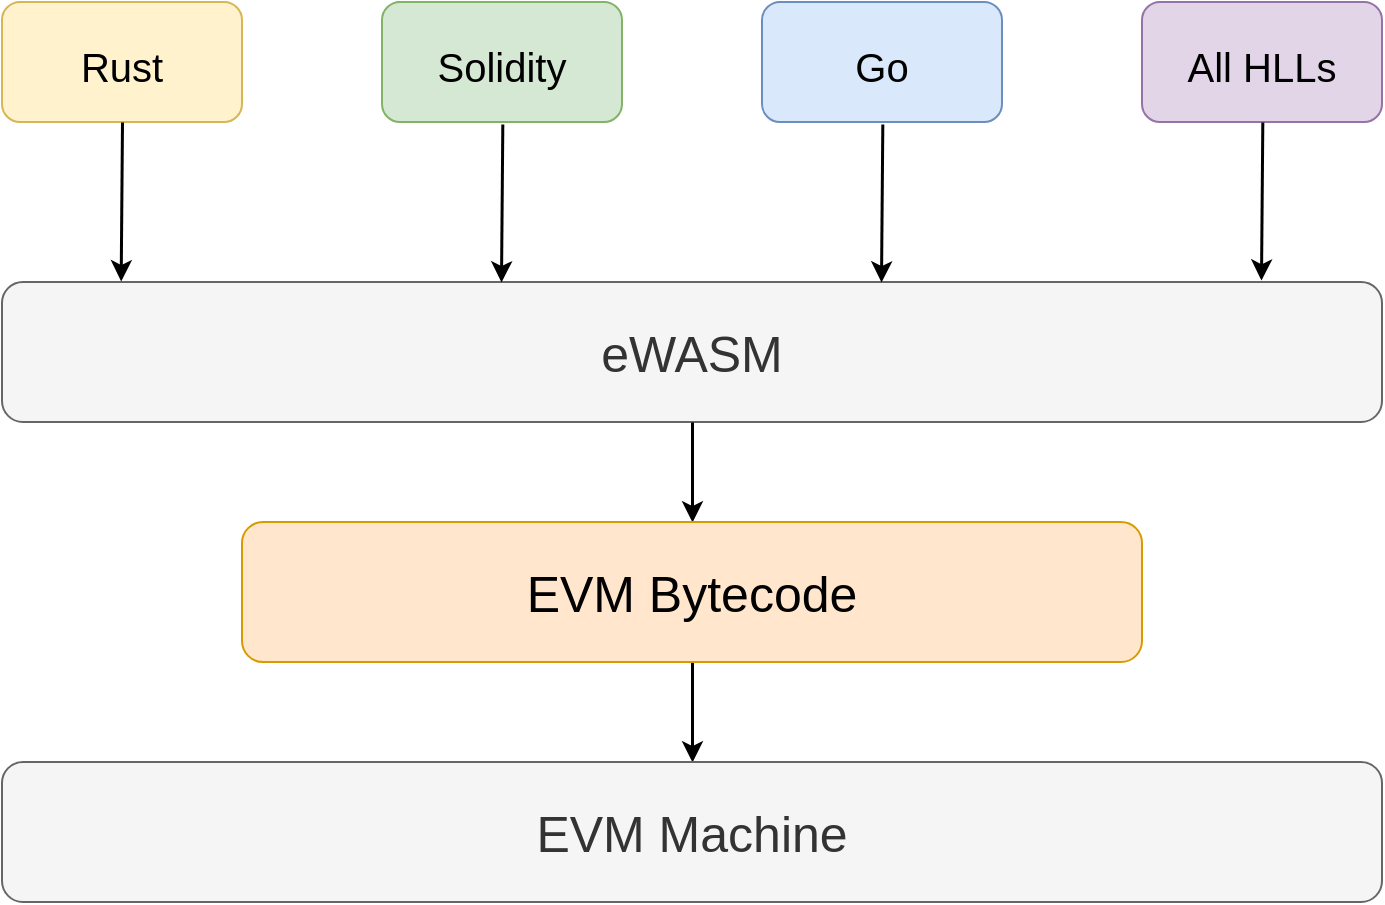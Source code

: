 <mxfile version="20.0.4" type="github">
  <diagram id="6weOOBW8WvJtmMUR40tX" name="Page-1">
    <mxGraphModel dx="1018" dy="659" grid="1" gridSize="10" guides="1" tooltips="1" connect="1" arrows="1" fold="1" page="1" pageScale="1" pageWidth="850" pageHeight="1100" math="0" shadow="0">
      <root>
        <mxCell id="0" />
        <mxCell id="1" parent="0" />
        <mxCell id="3dvKJvV3KhFOjNPK79Kx-1" value="&lt;font style=&quot;font-size: 25px;&quot;&gt;eWASM&lt;/font&gt;" style="rounded=1;whiteSpace=wrap;html=1;fillColor=#f5f5f5;fontColor=#333333;strokeColor=#666666;" vertex="1" parent="1">
          <mxGeometry x="90" y="280" width="690" height="70" as="geometry" />
        </mxCell>
        <mxCell id="3dvKJvV3KhFOjNPK79Kx-2" value="&lt;font style=&quot;font-size: 20px;&quot;&gt;Solidity&lt;/font&gt;" style="rounded=1;whiteSpace=wrap;html=1;fontSize=25;fillColor=#d5e8d4;strokeColor=#82b366;" vertex="1" parent="1">
          <mxGeometry x="280" y="140" width="120" height="60" as="geometry" />
        </mxCell>
        <mxCell id="3dvKJvV3KhFOjNPK79Kx-3" value="&lt;font style=&quot;font-size: 20px;&quot;&gt;Rust&lt;/font&gt;" style="rounded=1;whiteSpace=wrap;html=1;fontSize=25;fillColor=#fff2cc;strokeColor=#d6b656;" vertex="1" parent="1">
          <mxGeometry x="90" y="140" width="120" height="60" as="geometry" />
        </mxCell>
        <mxCell id="3dvKJvV3KhFOjNPK79Kx-4" value="&lt;font style=&quot;font-size: 20px;&quot;&gt;Go&lt;/font&gt;" style="rounded=1;whiteSpace=wrap;html=1;fontSize=25;fillColor=#dae8fc;strokeColor=#6c8ebf;" vertex="1" parent="1">
          <mxGeometry x="470" y="140" width="120" height="60" as="geometry" />
        </mxCell>
        <mxCell id="3dvKJvV3KhFOjNPK79Kx-5" value="&lt;font style=&quot;font-size: 20px;&quot;&gt;All HLLs&lt;/font&gt;" style="rounded=1;whiteSpace=wrap;html=1;fontSize=25;fillColor=#e1d5e7;strokeColor=#9673a6;" vertex="1" parent="1">
          <mxGeometry x="660" y="140" width="120" height="60" as="geometry" />
        </mxCell>
        <mxCell id="3dvKJvV3KhFOjNPK79Kx-7" value="" style="endArrow=classic;html=1;rounded=0;fontSize=20;exitX=0.5;exitY=1;exitDx=0;exitDy=0;entryX=0.086;entryY=-0.008;entryDx=0;entryDy=0;entryPerimeter=0;strokeWidth=1.5;" edge="1" parent="1" source="3dvKJvV3KhFOjNPK79Kx-3" target="3dvKJvV3KhFOjNPK79Kx-1">
          <mxGeometry width="50" height="50" relative="1" as="geometry">
            <mxPoint x="400" y="280" as="sourcePoint" />
            <mxPoint x="450" y="230" as="targetPoint" />
          </mxGeometry>
        </mxCell>
        <mxCell id="3dvKJvV3KhFOjNPK79Kx-8" value="" style="endArrow=classic;html=1;rounded=0;fontSize=20;exitX=0.5;exitY=1;exitDx=0;exitDy=0;entryX=0.086;entryY=-0.008;entryDx=0;entryDy=0;entryPerimeter=0;strokeWidth=1.5;" edge="1" parent="1">
          <mxGeometry width="50" height="50" relative="1" as="geometry">
            <mxPoint x="340.16" y="200.96" as="sourcePoint" />
            <mxPoint x="339.5" y="280.0" as="targetPoint" />
          </mxGeometry>
        </mxCell>
        <mxCell id="3dvKJvV3KhFOjNPK79Kx-9" value="" style="endArrow=classic;html=1;rounded=0;fontSize=20;exitX=0.5;exitY=1;exitDx=0;exitDy=0;entryX=0.086;entryY=-0.008;entryDx=0;entryDy=0;entryPerimeter=0;strokeWidth=1.5;" edge="1" parent="1">
          <mxGeometry width="50" height="50" relative="1" as="geometry">
            <mxPoint x="530.16" y="200.96" as="sourcePoint" />
            <mxPoint x="529.5" y="280.0" as="targetPoint" />
          </mxGeometry>
        </mxCell>
        <mxCell id="3dvKJvV3KhFOjNPK79Kx-10" value="" style="endArrow=classic;html=1;rounded=0;fontSize=20;exitX=0.5;exitY=1;exitDx=0;exitDy=0;entryX=0.086;entryY=-0.008;entryDx=0;entryDy=0;entryPerimeter=0;strokeWidth=1.5;" edge="1" parent="1">
          <mxGeometry width="50" height="50" relative="1" as="geometry">
            <mxPoint x="720.16" y="200" as="sourcePoint" />
            <mxPoint x="719.5" y="279.04" as="targetPoint" />
          </mxGeometry>
        </mxCell>
        <mxCell id="3dvKJvV3KhFOjNPK79Kx-11" value="" style="endArrow=classic;html=1;rounded=0;fontSize=20;strokeWidth=1.5;exitX=0.5;exitY=1;exitDx=0;exitDy=0;entryX=0.5;entryY=0;entryDx=0;entryDy=0;" edge="1" parent="1" source="3dvKJvV3KhFOjNPK79Kx-1" target="3dvKJvV3KhFOjNPK79Kx-12">
          <mxGeometry width="50" height="50" relative="1" as="geometry">
            <mxPoint x="400" y="430" as="sourcePoint" />
            <mxPoint x="435" y="460" as="targetPoint" />
          </mxGeometry>
        </mxCell>
        <mxCell id="3dvKJvV3KhFOjNPK79Kx-17" value="" style="edgeStyle=orthogonalEdgeStyle;rounded=0;orthogonalLoop=1;jettySize=auto;html=1;fontSize=25;strokeWidth=1.5;" edge="1" parent="1" source="3dvKJvV3KhFOjNPK79Kx-12" target="3dvKJvV3KhFOjNPK79Kx-16">
          <mxGeometry relative="1" as="geometry" />
        </mxCell>
        <mxCell id="3dvKJvV3KhFOjNPK79Kx-12" value="&lt;font style=&quot;font-size: 25px;&quot;&gt;EVM Bytecode&lt;/font&gt;" style="rounded=1;whiteSpace=wrap;html=1;fontSize=20;fillColor=#ffe6cc;strokeColor=#d79b00;" vertex="1" parent="1">
          <mxGeometry x="210" y="400" width="450" height="70" as="geometry" />
        </mxCell>
        <mxCell id="3dvKJvV3KhFOjNPK79Kx-16" value="&lt;font style=&quot;font-size: 25px;&quot;&gt;EVM Machine&lt;/font&gt;" style="rounded=1;whiteSpace=wrap;html=1;fillColor=#f5f5f5;fontColor=#333333;strokeColor=#666666;" vertex="1" parent="1">
          <mxGeometry x="90" y="520" width="690" height="70" as="geometry" />
        </mxCell>
      </root>
    </mxGraphModel>
  </diagram>
</mxfile>
